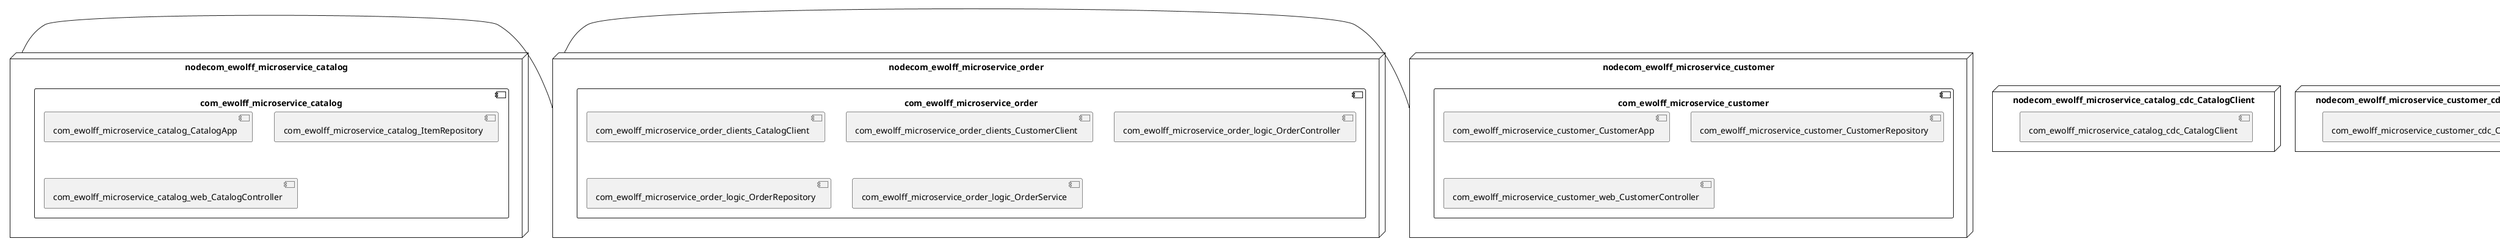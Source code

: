 @startuml
skinparam fixCircleLabelOverlapping true
skinparam componentStyle uml2
node nodecom_ewolff_microservice_catalog {
component com_ewolff_microservice_catalog {
[com_ewolff_microservice_catalog_CatalogApp] [[ewolff-microservice-psr.system#_Trnyamj1Ee-A4I51ubYjRA]]
[com_ewolff_microservice_catalog_ItemRepository] [[ewolff-microservice-psr.system#_Trnyamj1Ee-A4I51ubYjRA]]
[com_ewolff_microservice_catalog_web_CatalogController] [[ewolff-microservice-psr.system#_Trnyamj1Ee-A4I51ubYjRA]]
}
}
node nodecom_ewolff_microservice_customer {
component com_ewolff_microservice_customer {
[com_ewolff_microservice_customer_CustomerApp] [[ewolff-microservice-psr.system#_Trnyamj1Ee-A4I51ubYjRA]]
[com_ewolff_microservice_customer_CustomerRepository] [[ewolff-microservice-psr.system#_Trnyamj1Ee-A4I51ubYjRA]]
[com_ewolff_microservice_customer_web_CustomerController] [[ewolff-microservice-psr.system#_Trnyamj1Ee-A4I51ubYjRA]]
}
}
node nodecom_ewolff_microservice_order {
component com_ewolff_microservice_order {
[com_ewolff_microservice_order_clients_CatalogClient] [[ewolff-microservice-psr.system#_Trnyamj1Ee-A4I51ubYjRA]]
[com_ewolff_microservice_order_clients_CustomerClient] [[ewolff-microservice-psr.system#_Trnyamj1Ee-A4I51ubYjRA]]
[com_ewolff_microservice_order_logic_OrderController] [[ewolff-microservice-psr.system#_Trnyamj1Ee-A4I51ubYjRA]]
[com_ewolff_microservice_order_logic_OrderRepository] [[ewolff-microservice-psr.system#_Trnyamj1Ee-A4I51ubYjRA]]
[com_ewolff_microservice_order_logic_OrderService] [[ewolff-microservice-psr.system#_Trnyamj1Ee-A4I51ubYjRA]]
}
}
node nodecom_ewolff_microservice_catalog_cdc_CatalogClient {
[com_ewolff_microservice_catalog_cdc_CatalogClient] [[ewolff-microservice-psr.system#_Trnyamj1Ee-A4I51ubYjRA]]
}
node nodecom_ewolff_microservice_customer_cdc_CustomerClient {
[com_ewolff_microservice_customer_cdc_CustomerClient] [[ewolff-microservice-psr.system#_Trnyamj1Ee-A4I51ubYjRA]]
}
node nodecom_ewolff_microservice_order_catalogstub_CatalogStub {
[com_ewolff_microservice_order_catalogstub_CatalogStub] [[ewolff-microservice-psr.system#_Trnyamj1Ee-A4I51ubYjRA]]
}
node nodecom_ewolff_microservice_order_customerstub_CustomerStub {
[com_ewolff_microservice_order_customerstub_CustomerStub] [[ewolff-microservice-psr.system#_Trnyamj1Ee-A4I51ubYjRA]]
}
[nodecom_ewolff_microservice_catalog] - [nodecom_ewolff_microservice_order]
[nodecom_ewolff_microservice_customer] - [nodecom_ewolff_microservice_order]

@enduml
